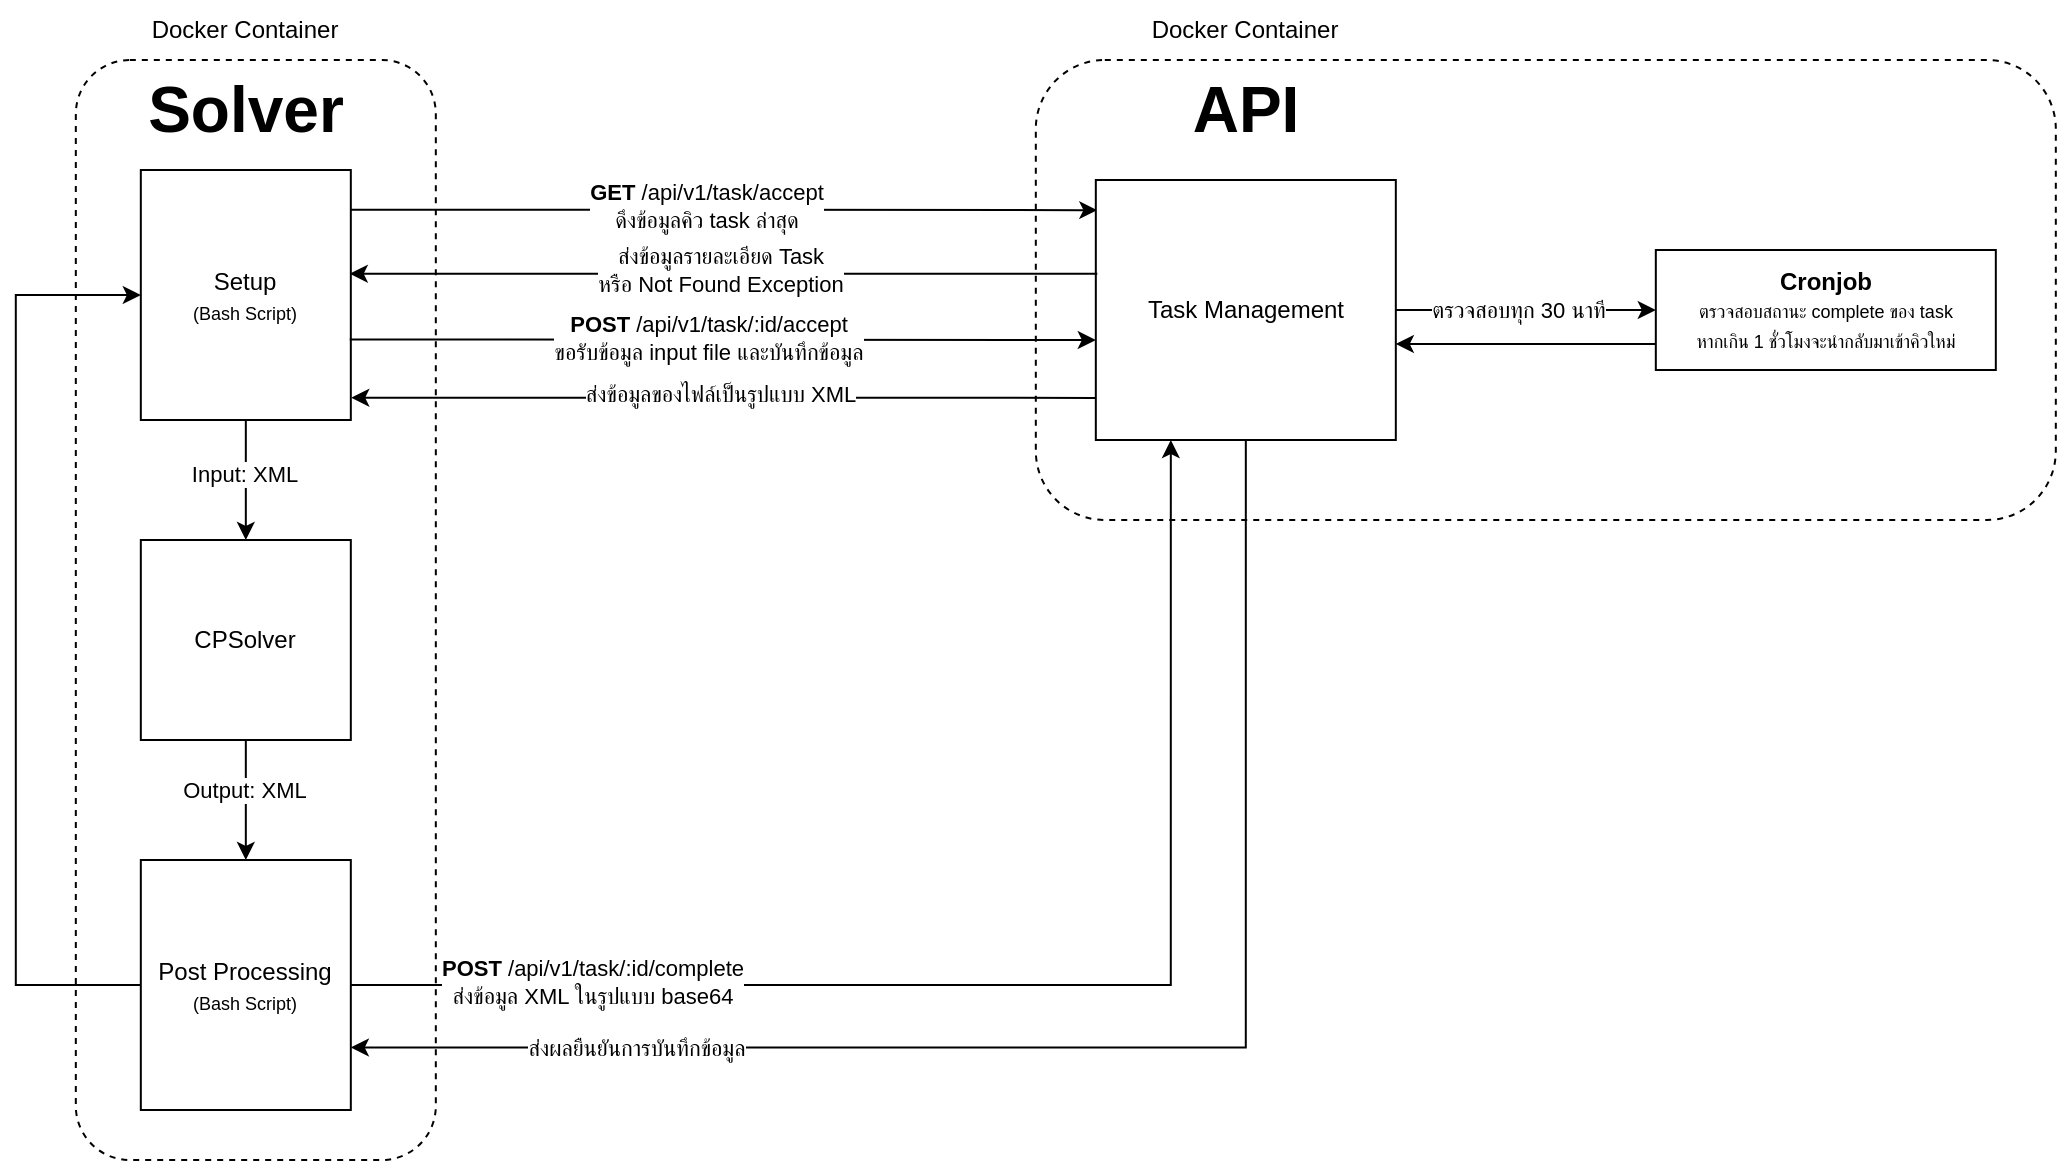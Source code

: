 <mxfile version="22.1.4" type="device">
  <diagram name="Page-1" id="ENeTMntjz2V7imXIr9zj">
    <mxGraphModel dx="1735" dy="1118" grid="1" gridSize="10" guides="1" tooltips="1" connect="1" arrows="1" fold="1" page="1" pageScale="1" pageWidth="850" pageHeight="1100" math="0" shadow="0">
      <root>
        <mxCell id="0" />
        <mxCell id="1" parent="0" />
        <mxCell id="I-0rG0BP2tuT0I2adMxR-1" value="" style="rounded=1;whiteSpace=wrap;html=1;fillColor=none;dashed=1;" vertex="1" parent="1">
          <mxGeometry x="59.91" y="290" width="180" height="550" as="geometry" />
        </mxCell>
        <mxCell id="5gK_73Ezw2DlxVh9kkgp-1" value="Solver" style="text;html=1;strokeColor=none;fillColor=none;align=center;verticalAlign=middle;whiteSpace=wrap;rounded=0;fontSize=32;fontStyle=1" parent="1" vertex="1">
          <mxGeometry x="84.91" y="300" width="120" height="30" as="geometry" />
        </mxCell>
        <mxCell id="5gK_73Ezw2DlxVh9kkgp-5" value="API" style="text;html=1;strokeColor=none;fillColor=none;align=center;verticalAlign=middle;whiteSpace=wrap;rounded=0;fontSize=32;fontStyle=1" parent="1" vertex="1">
          <mxGeometry x="559.91" y="300" width="170" height="30" as="geometry" />
        </mxCell>
        <mxCell id="5gK_73Ezw2DlxVh9kkgp-8" style="edgeStyle=orthogonalEdgeStyle;rounded=0;orthogonalLoop=1;jettySize=auto;html=1;exitX=0.993;exitY=0.159;exitDx=0;exitDy=0;exitPerimeter=0;entryX=0.005;entryY=0.116;entryDx=0;entryDy=0;entryPerimeter=0;" parent="1" edge="1" target="5gK_73Ezw2DlxVh9kkgp-11" source="5gK_73Ezw2DlxVh9kkgp-7">
          <mxGeometry relative="1" as="geometry">
            <mxPoint x="564.91" y="365" as="targetPoint" />
            <mxPoint x="202.41" y="365" as="sourcePoint" />
          </mxGeometry>
        </mxCell>
        <mxCell id="5gK_73Ezw2DlxVh9kkgp-9" value="&lt;b&gt;GET&lt;/b&gt; /api/v1/task/accept&lt;br&gt;ดึงข้อมูลคิว task ล่าสุด" style="edgeLabel;html=1;align=center;verticalAlign=middle;resizable=0;points=[];" parent="5gK_73Ezw2DlxVh9kkgp-8" vertex="1" connectable="0">
          <mxGeometry x="-0.055" y="3" relative="1" as="geometry">
            <mxPoint x="1" y="1" as="offset" />
          </mxGeometry>
        </mxCell>
        <mxCell id="5gK_73Ezw2DlxVh9kkgp-20" style="edgeStyle=orthogonalEdgeStyle;rounded=0;orthogonalLoop=1;jettySize=auto;html=1;exitX=0.5;exitY=1;exitDx=0;exitDy=0;entryX=0.5;entryY=0;entryDx=0;entryDy=0;" parent="1" source="5gK_73Ezw2DlxVh9kkgp-7" target="5gK_73Ezw2DlxVh9kkgp-16" edge="1">
          <mxGeometry relative="1" as="geometry" />
        </mxCell>
        <mxCell id="5gK_73Ezw2DlxVh9kkgp-21" value="Input: XML" style="edgeLabel;html=1;align=center;verticalAlign=middle;resizable=0;points=[];" parent="5gK_73Ezw2DlxVh9kkgp-20" vertex="1" connectable="0">
          <mxGeometry x="-0.116" y="-1" relative="1" as="geometry">
            <mxPoint as="offset" />
          </mxGeometry>
        </mxCell>
        <mxCell id="5gK_73Ezw2DlxVh9kkgp-7" value="Setup&lt;br&gt;&lt;font style=&quot;font-size: 9px;&quot;&gt;(Bash Script)&lt;/font&gt;" style="text;html=1;strokeColor=default;fillColor=default;align=center;verticalAlign=middle;whiteSpace=wrap;rounded=0;" parent="1" vertex="1">
          <mxGeometry x="92.41" y="345" width="105" height="125" as="geometry" />
        </mxCell>
        <mxCell id="5gK_73Ezw2DlxVh9kkgp-37" value="" style="edgeStyle=orthogonalEdgeStyle;rounded=0;orthogonalLoop=1;jettySize=auto;html=1;" parent="1" source="5gK_73Ezw2DlxVh9kkgp-11" target="5gK_73Ezw2DlxVh9kkgp-36" edge="1">
          <mxGeometry relative="1" as="geometry" />
        </mxCell>
        <mxCell id="5gK_73Ezw2DlxVh9kkgp-38" value="ตรวจสอบทุก 30 นาที" style="edgeLabel;html=1;align=center;verticalAlign=middle;resizable=0;points=[];" parent="5gK_73Ezw2DlxVh9kkgp-37" vertex="1" connectable="0">
          <mxGeometry x="-0.204" y="-2" relative="1" as="geometry">
            <mxPoint x="9" y="-2" as="offset" />
          </mxGeometry>
        </mxCell>
        <mxCell id="RKUPudzzjGdonOOFozhR-2" style="edgeStyle=orthogonalEdgeStyle;rounded=0;orthogonalLoop=1;jettySize=auto;html=1;exitX=0.5;exitY=1;exitDx=0;exitDy=0;entryX=1;entryY=0.75;entryDx=0;entryDy=0;" parent="1" source="5gK_73Ezw2DlxVh9kkgp-11" target="5gK_73Ezw2DlxVh9kkgp-26" edge="1">
          <mxGeometry relative="1" as="geometry" />
        </mxCell>
        <mxCell id="RKUPudzzjGdonOOFozhR-3" value="ส่งผลยืนยันการบันทึกข้อมูล" style="edgeLabel;html=1;align=center;verticalAlign=middle;resizable=0;points=[];" parent="RKUPudzzjGdonOOFozhR-2" vertex="1" connectable="0">
          <mxGeometry x="0.621" relative="1" as="geometry">
            <mxPoint as="offset" />
          </mxGeometry>
        </mxCell>
        <mxCell id="5gK_73Ezw2DlxVh9kkgp-11" value="Task Management" style="text;html=1;align=center;verticalAlign=middle;whiteSpace=wrap;rounded=0;fillColor=default;strokeColor=default;" parent="1" vertex="1">
          <mxGeometry x="569.91" y="350" width="150" height="130" as="geometry" />
        </mxCell>
        <mxCell id="5gK_73Ezw2DlxVh9kkgp-12" value="" style="endArrow=classic;html=1;rounded=0;entryX=0.995;entryY=0.415;entryDx=0;entryDy=0;entryPerimeter=0;exitX=0.005;exitY=0.361;exitDx=0;exitDy=0;exitPerimeter=0;" parent="1" edge="1" target="5gK_73Ezw2DlxVh9kkgp-7" source="5gK_73Ezw2DlxVh9kkgp-11">
          <mxGeometry width="50" height="50" relative="1" as="geometry">
            <mxPoint x="560.91" y="397" as="sourcePoint" />
            <mxPoint x="199.91" y="397" as="targetPoint" />
          </mxGeometry>
        </mxCell>
        <mxCell id="5gK_73Ezw2DlxVh9kkgp-13" value="ส่งข้อมูลรายละเอียด Task&lt;br&gt;หรือ Not Found Exception" style="edgeLabel;html=1;align=center;verticalAlign=middle;resizable=0;points=[];" parent="5gK_73Ezw2DlxVh9kkgp-12" vertex="1" connectable="0">
          <mxGeometry x="0.011" y="-3" relative="1" as="geometry">
            <mxPoint y="1" as="offset" />
          </mxGeometry>
        </mxCell>
        <mxCell id="5gK_73Ezw2DlxVh9kkgp-14" value="" style="endArrow=classic;html=1;rounded=0;exitX=0.995;exitY=0.678;exitDx=0;exitDy=0;exitPerimeter=0;" parent="1" edge="1" source="5gK_73Ezw2DlxVh9kkgp-7">
          <mxGeometry width="50" height="50" relative="1" as="geometry">
            <mxPoint x="199.91" y="430" as="sourcePoint" />
            <mxPoint x="569.91" y="430" as="targetPoint" />
          </mxGeometry>
        </mxCell>
        <mxCell id="5gK_73Ezw2DlxVh9kkgp-15" value="&lt;b&gt;POST&lt;/b&gt; /api/v1/task/:id/accept&lt;br&gt;ขอรับข้อมูล input file และบันทึกข้อมูล" style="edgeLabel;html=1;align=center;verticalAlign=middle;resizable=0;points=[];" parent="5gK_73Ezw2DlxVh9kkgp-14" vertex="1" connectable="0">
          <mxGeometry x="-0.28" y="1" relative="1" as="geometry">
            <mxPoint x="44" as="offset" />
          </mxGeometry>
        </mxCell>
        <mxCell id="5gK_73Ezw2DlxVh9kkgp-27" style="edgeStyle=orthogonalEdgeStyle;rounded=0;orthogonalLoop=1;jettySize=auto;html=1;exitX=0.5;exitY=1;exitDx=0;exitDy=0;entryX=0.5;entryY=0;entryDx=0;entryDy=0;" parent="1" source="5gK_73Ezw2DlxVh9kkgp-16" target="5gK_73Ezw2DlxVh9kkgp-26" edge="1">
          <mxGeometry relative="1" as="geometry" />
        </mxCell>
        <mxCell id="5gK_73Ezw2DlxVh9kkgp-28" value="Output: XML" style="edgeLabel;html=1;align=center;verticalAlign=middle;resizable=0;points=[];" parent="5gK_73Ezw2DlxVh9kkgp-27" vertex="1" connectable="0">
          <mxGeometry x="-0.167" y="-1" relative="1" as="geometry">
            <mxPoint as="offset" />
          </mxGeometry>
        </mxCell>
        <mxCell id="5gK_73Ezw2DlxVh9kkgp-16" value="CPSolver" style="text;html=1;strokeColor=default;fillColor=default;align=center;verticalAlign=middle;whiteSpace=wrap;rounded=0;" parent="1" vertex="1">
          <mxGeometry x="92.41" y="530" width="105" height="100" as="geometry" />
        </mxCell>
        <mxCell id="5gK_73Ezw2DlxVh9kkgp-17" value="" style="endArrow=classic;html=1;rounded=0;entryX=1.002;entryY=0.911;entryDx=0;entryDy=0;entryPerimeter=0;exitX=-0.002;exitY=0.838;exitDx=0;exitDy=0;exitPerimeter=0;" parent="1" edge="1" target="5gK_73Ezw2DlxVh9kkgp-7" source="5gK_73Ezw2DlxVh9kkgp-11">
          <mxGeometry width="50" height="50" relative="1" as="geometry">
            <mxPoint x="560.91" y="459" as="sourcePoint" />
            <mxPoint x="199.91" y="459" as="targetPoint" />
          </mxGeometry>
        </mxCell>
        <mxCell id="5gK_73Ezw2DlxVh9kkgp-18" value="ส่งข้อมูลของไฟล์เป็นรูปแบบ XML" style="edgeLabel;html=1;align=center;verticalAlign=middle;resizable=0;points=[];" parent="5gK_73Ezw2DlxVh9kkgp-17" vertex="1" connectable="0">
          <mxGeometry x="0.011" y="-3" relative="1" as="geometry">
            <mxPoint y="1" as="offset" />
          </mxGeometry>
        </mxCell>
        <mxCell id="5gK_73Ezw2DlxVh9kkgp-29" style="edgeStyle=orthogonalEdgeStyle;rounded=0;orthogonalLoop=1;jettySize=auto;html=1;exitX=1;exitY=0.5;exitDx=0;exitDy=0;entryX=0.25;entryY=1;entryDx=0;entryDy=0;" parent="1" source="5gK_73Ezw2DlxVh9kkgp-26" target="5gK_73Ezw2DlxVh9kkgp-11" edge="1">
          <mxGeometry relative="1" as="geometry" />
        </mxCell>
        <mxCell id="5gK_73Ezw2DlxVh9kkgp-30" value="&lt;b&gt;POST&lt;/b&gt; /api/v1/task/:id/complete&lt;br&gt;ส่งข้อมูล XML ในรูปแบบ base64" style="edgeLabel;html=1;align=center;verticalAlign=middle;resizable=0;points=[];" parent="5gK_73Ezw2DlxVh9kkgp-29" vertex="1" connectable="0">
          <mxGeometry x="-0.647" y="2" relative="1" as="geometry">
            <mxPoint as="offset" />
          </mxGeometry>
        </mxCell>
        <mxCell id="RKUPudzzjGdonOOFozhR-1" style="edgeStyle=orthogonalEdgeStyle;rounded=0;orthogonalLoop=1;jettySize=auto;html=1;exitX=0;exitY=0.5;exitDx=0;exitDy=0;entryX=0;entryY=0.5;entryDx=0;entryDy=0;" parent="1" source="5gK_73Ezw2DlxVh9kkgp-26" target="5gK_73Ezw2DlxVh9kkgp-7" edge="1">
          <mxGeometry relative="1" as="geometry">
            <Array as="points">
              <mxPoint x="29.91" y="753" />
              <mxPoint x="29.91" y="408" />
            </Array>
          </mxGeometry>
        </mxCell>
        <mxCell id="5gK_73Ezw2DlxVh9kkgp-26" value="Post Processing&lt;br&gt;&lt;font style=&quot;font-size: 9px;&quot;&gt;(Bash Script)&lt;/font&gt;" style="text;html=1;strokeColor=default;fillColor=default;align=center;verticalAlign=middle;whiteSpace=wrap;rounded=0;" parent="1" vertex="1">
          <mxGeometry x="92.41" y="690" width="105" height="125" as="geometry" />
        </mxCell>
        <mxCell id="5gK_73Ezw2DlxVh9kkgp-36" value="&lt;b&gt;Cronjob&lt;/b&gt;&lt;br&gt;&lt;font style=&quot;font-size: 9px;&quot;&gt;ตรวจสอบสถานะ complete ของ task&lt;br&gt;หากเกิน 1 ชั่วโมงจะนำกลับมาเข้าคิวใหม่&lt;/font&gt;" style="whiteSpace=wrap;html=1;gradientColor=none;rounded=0;" parent="1" vertex="1">
          <mxGeometry x="849.91" y="385" width="170" height="60" as="geometry" />
        </mxCell>
        <mxCell id="5gK_73Ezw2DlxVh9kkgp-40" value="" style="edgeStyle=orthogonalEdgeStyle;rounded=0;orthogonalLoop=1;jettySize=auto;html=1;" parent="1" edge="1">
          <mxGeometry relative="1" as="geometry">
            <mxPoint x="849.91" y="432" as="sourcePoint" />
            <mxPoint x="719.91" y="432" as="targetPoint" />
          </mxGeometry>
        </mxCell>
        <mxCell id="5gK_73Ezw2DlxVh9kkgp-42" value="Docker Container" style="text;html=1;strokeColor=none;fillColor=none;align=center;verticalAlign=middle;whiteSpace=wrap;rounded=0;" parent="1" vertex="1">
          <mxGeometry x="92.41" y="260" width="105" height="30" as="geometry" />
        </mxCell>
        <mxCell id="I-0rG0BP2tuT0I2adMxR-2" value="" style="rounded=1;whiteSpace=wrap;html=1;fillColor=none;dashed=1;" vertex="1" parent="1">
          <mxGeometry x="539.91" y="290" width="510" height="230" as="geometry" />
        </mxCell>
        <mxCell id="I-0rG0BP2tuT0I2adMxR-3" value="Docker Container" style="text;html=1;strokeColor=none;fillColor=none;align=center;verticalAlign=middle;whiteSpace=wrap;rounded=0;" vertex="1" parent="1">
          <mxGeometry x="592.41" y="260" width="105" height="30" as="geometry" />
        </mxCell>
      </root>
    </mxGraphModel>
  </diagram>
</mxfile>
